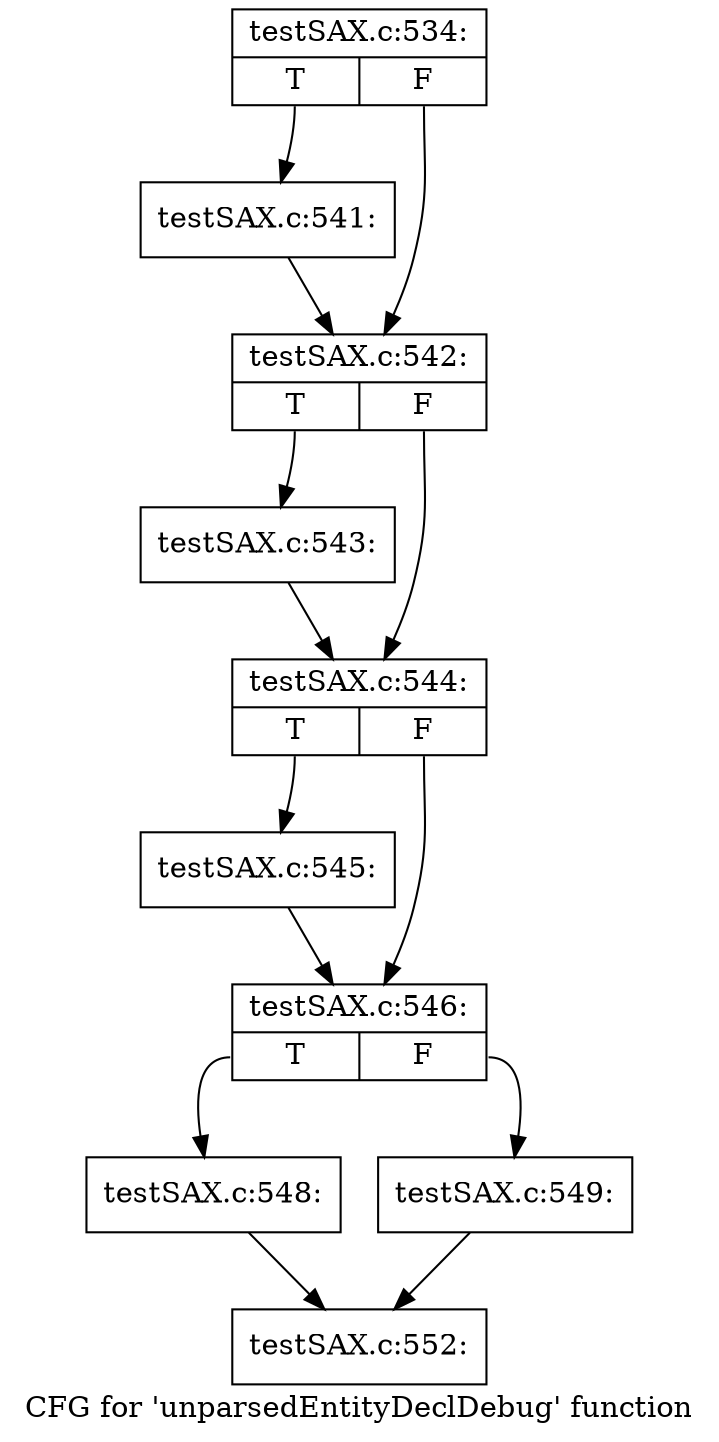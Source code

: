 digraph "CFG for 'unparsedEntityDeclDebug' function" {
	label="CFG for 'unparsedEntityDeclDebug' function";

	Node0x44709f0 [shape=record,label="{testSAX.c:534:|{<s0>T|<s1>F}}"];
	Node0x44709f0:s0 -> Node0x448dc60;
	Node0x44709f0:s1 -> Node0x448dcb0;
	Node0x448dc60 [shape=record,label="{testSAX.c:541:}"];
	Node0x448dc60 -> Node0x448dcb0;
	Node0x448dcb0 [shape=record,label="{testSAX.c:542:|{<s0>T|<s1>F}}"];
	Node0x448dcb0:s0 -> Node0x448e220;
	Node0x448dcb0:s1 -> Node0x448e270;
	Node0x448e220 [shape=record,label="{testSAX.c:543:}"];
	Node0x448e220 -> Node0x448e270;
	Node0x448e270 [shape=record,label="{testSAX.c:544:|{<s0>T|<s1>F}}"];
	Node0x448e270:s0 -> Node0x448e760;
	Node0x448e270:s1 -> Node0x448e7b0;
	Node0x448e760 [shape=record,label="{testSAX.c:545:}"];
	Node0x448e760 -> Node0x448e7b0;
	Node0x448e7b0 [shape=record,label="{testSAX.c:546:|{<s0>T|<s1>F}}"];
	Node0x448e7b0:s0 -> Node0x448ee60;
	Node0x448e7b0:s1 -> Node0x448eeb0;
	Node0x448ee60 [shape=record,label="{testSAX.c:548:}"];
	Node0x448ee60 -> Node0x448b2b0;
	Node0x448eeb0 [shape=record,label="{testSAX.c:549:}"];
	Node0x448eeb0 -> Node0x448b2b0;
	Node0x448b2b0 [shape=record,label="{testSAX.c:552:}"];
}
